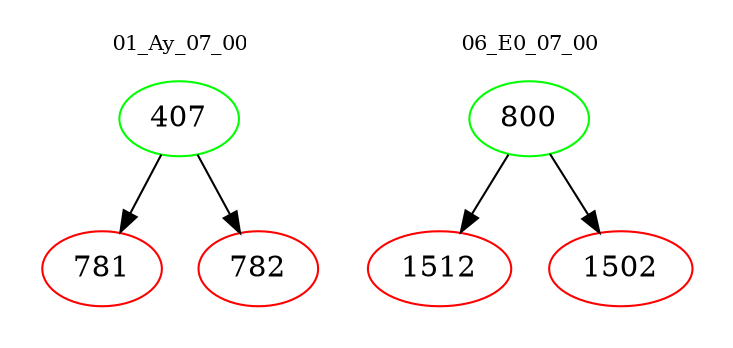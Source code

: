 digraph{
subgraph cluster_0 {
color = white
label = "01_Ay_07_00";
fontsize=10;
T0_407 [label="407", color="green"]
T0_407 -> T0_781 [color="black"]
T0_781 [label="781", color="red"]
T0_407 -> T0_782 [color="black"]
T0_782 [label="782", color="red"]
}
subgraph cluster_1 {
color = white
label = "06_E0_07_00";
fontsize=10;
T1_800 [label="800", color="green"]
T1_800 -> T1_1512 [color="black"]
T1_1512 [label="1512", color="red"]
T1_800 -> T1_1502 [color="black"]
T1_1502 [label="1502", color="red"]
}
}
